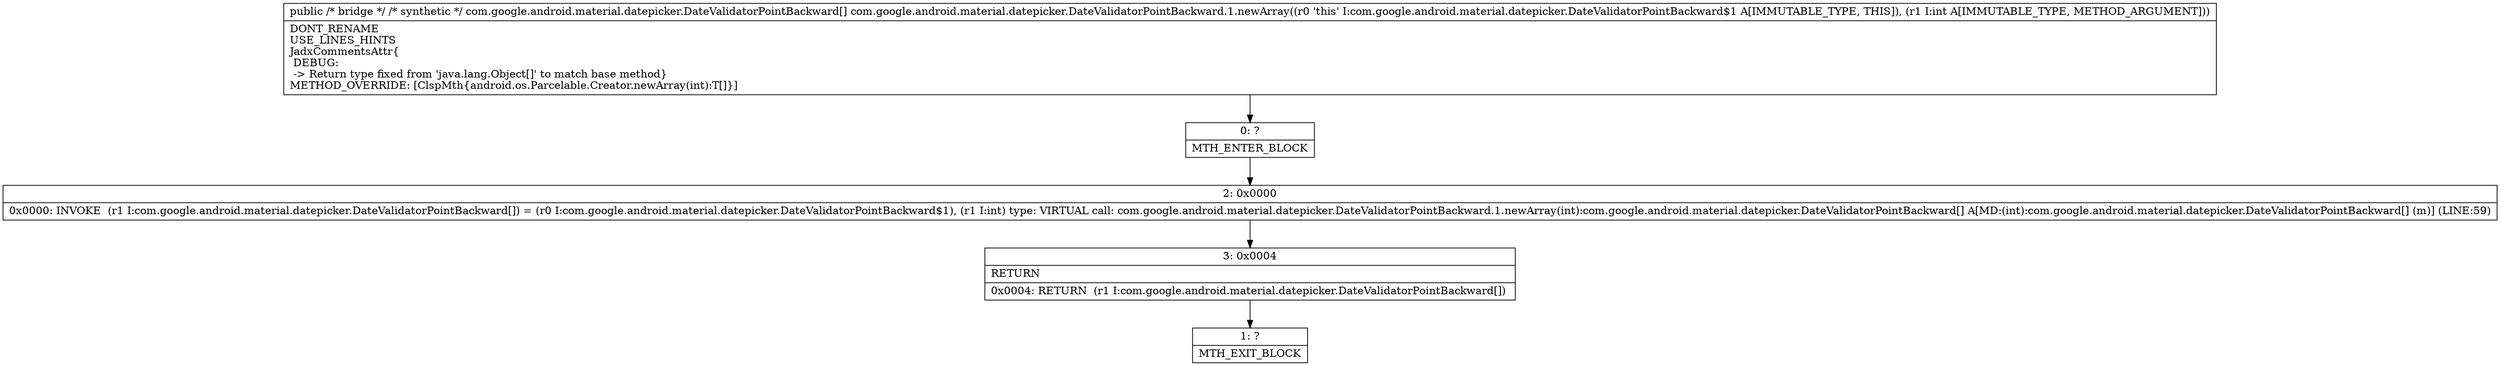 digraph "CFG forcom.google.android.material.datepicker.DateValidatorPointBackward.1.newArray(I)[Ljava\/lang\/Object;" {
Node_0 [shape=record,label="{0\:\ ?|MTH_ENTER_BLOCK\l}"];
Node_2 [shape=record,label="{2\:\ 0x0000|0x0000: INVOKE  (r1 I:com.google.android.material.datepicker.DateValidatorPointBackward[]) = (r0 I:com.google.android.material.datepicker.DateValidatorPointBackward$1), (r1 I:int) type: VIRTUAL call: com.google.android.material.datepicker.DateValidatorPointBackward.1.newArray(int):com.google.android.material.datepicker.DateValidatorPointBackward[] A[MD:(int):com.google.android.material.datepicker.DateValidatorPointBackward[] (m)] (LINE:59)\l}"];
Node_3 [shape=record,label="{3\:\ 0x0004|RETURN\l|0x0004: RETURN  (r1 I:com.google.android.material.datepicker.DateValidatorPointBackward[]) \l}"];
Node_1 [shape=record,label="{1\:\ ?|MTH_EXIT_BLOCK\l}"];
MethodNode[shape=record,label="{public \/* bridge *\/ \/* synthetic *\/ com.google.android.material.datepicker.DateValidatorPointBackward[] com.google.android.material.datepicker.DateValidatorPointBackward.1.newArray((r0 'this' I:com.google.android.material.datepicker.DateValidatorPointBackward$1 A[IMMUTABLE_TYPE, THIS]), (r1 I:int A[IMMUTABLE_TYPE, METHOD_ARGUMENT]))  | DONT_RENAME\lUSE_LINES_HINTS\lJadxCommentsAttr\{\l DEBUG: \l \-\> Return type fixed from 'java.lang.Object[]' to match base method\}\lMETHOD_OVERRIDE: [ClspMth\{android.os.Parcelable.Creator.newArray(int):T[]\}]\l}"];
MethodNode -> Node_0;Node_0 -> Node_2;
Node_2 -> Node_3;
Node_3 -> Node_1;
}

